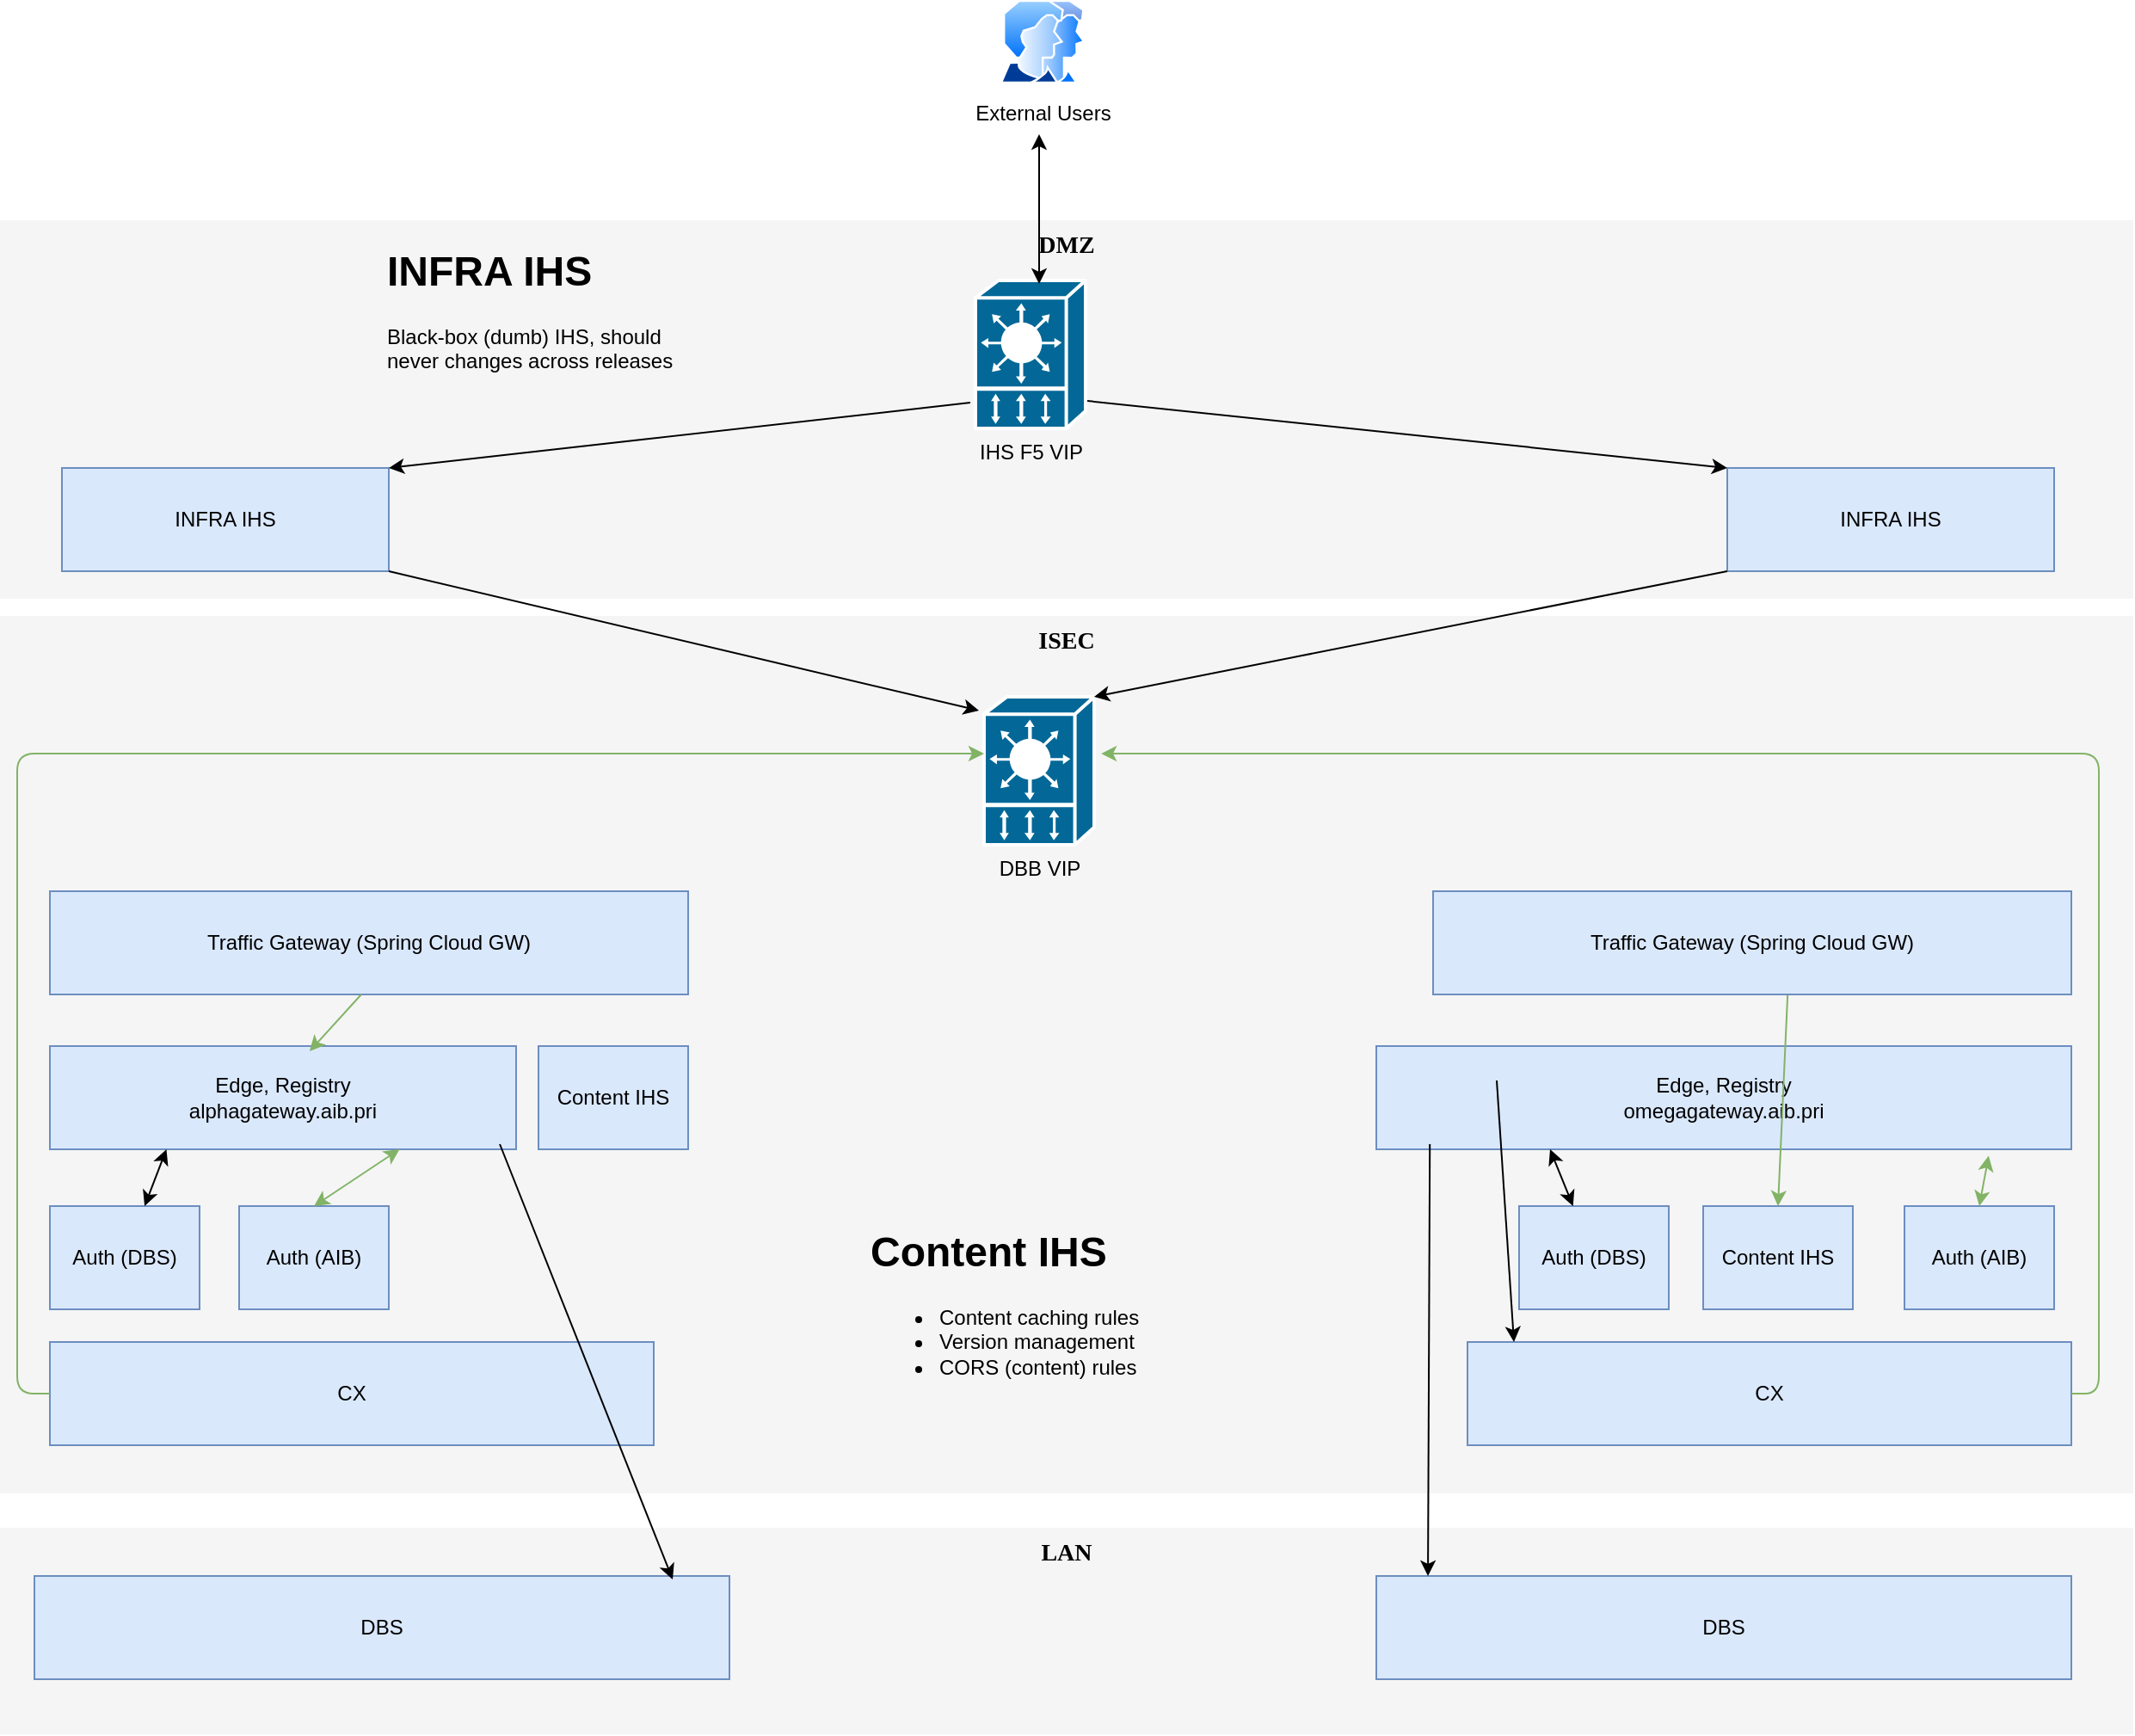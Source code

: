 <mxfile version="13.0.1" type="github"><diagram name="Page-1" id="c37626ed-c26b-45fb-9056-f9ebc6bb27b6"><mxGraphModel dx="1406" dy="698" grid="1" gridSize="10" guides="1" tooltips="1" connect="1" arrows="1" fold="1" page="1" pageScale="1" pageWidth="1100" pageHeight="850" background="#ffffff" math="0" shadow="0"><root><mxCell id="0"/><mxCell id="1" parent="0"/><mxCell id="QfznqnuBZ1IlKUxBiRQi-20" value="LAN" style="whiteSpace=wrap;html=1;rounded=0;shadow=0;comic=0;strokeWidth=1;fontFamily=Verdana;fontSize=14;fillColor=#f5f5f5;strokeColor=none;verticalAlign=top;fontStyle=1" parent="1" vertex="1"><mxGeometry x="500" y="920" width="1240" height="120" as="geometry"/></mxCell><mxCell id="1c7a67bf8fd3230f-83" value="DMZ" style="whiteSpace=wrap;html=1;rounded=0;shadow=0;comic=0;strokeWidth=1;fontFamily=Verdana;fontSize=14;fillColor=#f5f5f5;strokeColor=none;verticalAlign=top;fontStyle=1" parent="1" vertex="1"><mxGeometry x="500" y="160" width="1240" height="220" as="geometry"/></mxCell><mxCell id="QfznqnuBZ1IlKUxBiRQi-1" value="IHS F5 VIP" style="shape=mxgraph.cisco.misc.vip;html=1;dashed=0;fillColor=#036897;strokeColor=#ffffff;strokeWidth=2;verticalLabelPosition=bottom;verticalAlign=top" parent="1" vertex="1"><mxGeometry x="1067" y="195" width="64" height="86" as="geometry"/></mxCell><mxCell id="QfznqnuBZ1IlKUxBiRQi-4" value="External Users" style="aspect=fixed;perimeter=ellipsePerimeter;html=1;align=center;shadow=0;dashed=0;spacingTop=3;image;image=img/lib/active_directory/user_accounts.svg;" parent="1" vertex="1"><mxGeometry x="1081" y="32" width="50" height="48.5" as="geometry"/></mxCell><mxCell id="QfznqnuBZ1IlKUxBiRQi-6" value="INFRA IHS" style="rounded=0;whiteSpace=wrap;html=1;fillColor=#dae8fc;strokeColor=#6c8ebf;" parent="1" vertex="1"><mxGeometry x="536" y="304" width="190" height="60" as="geometry"/></mxCell><mxCell id="QfznqnuBZ1IlKUxBiRQi-7" value="INFRA IHS" style="rounded=0;whiteSpace=wrap;html=1;strokeColor=#6c8ebf;fillColor=#dae8fc;" parent="1" vertex="1"><mxGeometry x="1504" y="304" width="190" height="60" as="geometry"/></mxCell><mxCell id="QfznqnuBZ1IlKUxBiRQi-9" value="ISEC" style="whiteSpace=wrap;html=1;rounded=0;shadow=0;comic=0;strokeWidth=1;fontFamily=Verdana;fontSize=14;fillColor=#f5f5f5;strokeColor=none;verticalAlign=top;fontStyle=1" parent="1" vertex="1"><mxGeometry x="500" y="390" width="1240" height="510" as="geometry"/></mxCell><mxCell id="QfznqnuBZ1IlKUxBiRQi-11" value="Edge, Registry&lt;br&gt;alphagateway.aib.pri" style="rounded=0;whiteSpace=wrap;html=1;strokeColor=#6c8ebf;fillColor=#dae8fc;" parent="1" vertex="1"><mxGeometry x="529" y="640" width="271" height="60" as="geometry"/></mxCell><mxCell id="QfznqnuBZ1IlKUxBiRQi-12" value="Edge, Registry&lt;br&gt;omegagateway.aib.pri" style="rounded=0;whiteSpace=wrap;html=1;strokeColor=#6c8ebf;fillColor=#dae8fc;" parent="1" vertex="1"><mxGeometry x="1300" y="640" width="404" height="60" as="geometry"/></mxCell><mxCell id="QfznqnuBZ1IlKUxBiRQi-13" value="DBB VIP" style="shape=mxgraph.cisco.misc.vip;html=1;dashed=0;fillColor=#036897;strokeColor=#ffffff;strokeWidth=2;verticalLabelPosition=bottom;verticalAlign=top" parent="1" vertex="1"><mxGeometry x="1072" y="437" width="64" height="86" as="geometry"/></mxCell><mxCell id="QfznqnuBZ1IlKUxBiRQi-14" value="CX" style="rounded=0;whiteSpace=wrap;html=1;fillColor=#dae8fc;strokeColor=#6c8ebf;" parent="1" vertex="1"><mxGeometry x="529" y="812" width="351" height="60" as="geometry"/></mxCell><mxCell id="QfznqnuBZ1IlKUxBiRQi-15" value="CX" style="rounded=0;whiteSpace=wrap;html=1;fillColor=#dae8fc;strokeColor=#6c8ebf;" parent="1" vertex="1"><mxGeometry x="1353" y="812" width="351" height="60" as="geometry"/></mxCell><mxCell id="QfznqnuBZ1IlKUxBiRQi-16" value="Auth (DBS)" style="rounded=0;whiteSpace=wrap;html=1;fillColor=#dae8fc;strokeColor=#6c8ebf;" parent="1" vertex="1"><mxGeometry x="529" y="733" width="87" height="60" as="geometry"/></mxCell><mxCell id="QfznqnuBZ1IlKUxBiRQi-17" value="Auth (DBS)" style="rounded=0;whiteSpace=wrap;html=1;strokeColor=#6c8ebf;fillColor=#dae8fc;" parent="1" vertex="1"><mxGeometry x="1383" y="733" width="87" height="60" as="geometry"/></mxCell><mxCell id="6oNJGKLIgyjYE0U5j6M9-2" value="" style="endArrow=none;startArrow=classic;html=1;entryX=1.016;entryY=0.814;entryDx=0;entryDy=0;entryPerimeter=0;exitX=0;exitY=0;exitDx=0;exitDy=0;startFill=1;endFill=0;" parent="1" source="QfznqnuBZ1IlKUxBiRQi-7" target="QfznqnuBZ1IlKUxBiRQi-1" edge="1"><mxGeometry width="50" height="50" relative="1" as="geometry"><mxPoint x="1310" y="350" as="sourcePoint"/><mxPoint x="1360" y="300" as="targetPoint"/></mxGeometry></mxCell><mxCell id="6oNJGKLIgyjYE0U5j6M9-5" value="" style="endArrow=classic;startArrow=none;html=1;entryX=1;entryY=0;entryDx=0;entryDy=0;exitX=-0.047;exitY=0.826;exitDx=0;exitDy=0;exitPerimeter=0;startFill=0;" parent="1" source="QfznqnuBZ1IlKUxBiRQi-1" target="QfznqnuBZ1IlKUxBiRQi-6" edge="1"><mxGeometry width="50" height="50" relative="1" as="geometry"><mxPoint x="1120" y="480" as="sourcePoint"/><mxPoint x="1170" y="430" as="targetPoint"/></mxGeometry></mxCell><mxCell id="6oNJGKLIgyjYE0U5j6M9-6" value="" style="endArrow=none;startArrow=classic;html=1;entryX=1;entryY=1;entryDx=0;entryDy=0;exitX=-0.047;exitY=0.093;exitDx=0;exitDy=0;exitPerimeter=0;endFill=0;startFill=1;" parent="1" source="QfznqnuBZ1IlKUxBiRQi-13" target="QfznqnuBZ1IlKUxBiRQi-6" edge="1"><mxGeometry width="50" height="50" relative="1" as="geometry"><mxPoint x="1057" y="490.5" as="sourcePoint"/><mxPoint x="890" y="460" as="targetPoint"/></mxGeometry></mxCell><mxCell id="6oNJGKLIgyjYE0U5j6M9-7" value="" style="endArrow=none;startArrow=classic;html=1;entryX=0;entryY=1;entryDx=0;entryDy=0;exitX=1;exitY=0;exitDx=0;exitDy=0;exitPerimeter=0;endFill=0;startFill=1;" parent="1" source="QfznqnuBZ1IlKUxBiRQi-13" target="QfznqnuBZ1IlKUxBiRQi-7" edge="1"><mxGeometry width="50" height="50" relative="1" as="geometry"><mxPoint x="1139.992" y="496.999" as="sourcePoint"/><mxPoint x="1300" y="450" as="targetPoint"/></mxGeometry></mxCell><mxCell id="6oNJGKLIgyjYE0U5j6M9-11" value="" style="endArrow=classic;startArrow=classic;html=1;entryX=0.25;entryY=1;entryDx=0;entryDy=0;" parent="1" source="QfznqnuBZ1IlKUxBiRQi-16" target="QfznqnuBZ1IlKUxBiRQi-11" edge="1"><mxGeometry width="50" height="50" relative="1" as="geometry"><mxPoint x="760" y="688" as="sourcePoint"/><mxPoint x="810" y="638" as="targetPoint"/></mxGeometry></mxCell><mxCell id="6oNJGKLIgyjYE0U5j6M9-23" value="" style="endArrow=classic;startArrow=classic;html=1;entryX=0.25;entryY=1;entryDx=0;entryDy=0;" parent="1" source="QfznqnuBZ1IlKUxBiRQi-17" target="QfznqnuBZ1IlKUxBiRQi-12" edge="1"><mxGeometry width="50" height="50" relative="1" as="geometry"><mxPoint x="1170" y="728" as="sourcePoint"/><mxPoint x="1220" y="678" as="targetPoint"/></mxGeometry></mxCell><mxCell id="6oNJGKLIgyjYE0U5j6M9-28" value="Auth (AIB)" style="rounded=0;whiteSpace=wrap;html=1;fillColor=#dae8fc;strokeColor=#6c8ebf;" parent="1" vertex="1"><mxGeometry x="1607" y="733" width="87" height="60" as="geometry"/></mxCell><mxCell id="6oNJGKLIgyjYE0U5j6M9-29" value="Auth (AIB)" style="rounded=0;whiteSpace=wrap;html=1;fillColor=#dae8fc;strokeColor=#6c8ebf;" parent="1" vertex="1"><mxGeometry x="639" y="733" width="87" height="60" as="geometry"/></mxCell><mxCell id="RRaRMntgKjidEFnBLUo5-1" value="DBS" style="rounded=0;whiteSpace=wrap;html=1;fillColor=#dae8fc;strokeColor=#6c8ebf;" parent="1" vertex="1"><mxGeometry x="520" y="948" width="404" height="60" as="geometry"/></mxCell><mxCell id="RRaRMntgKjidEFnBLUo5-2" value="DBS" style="rounded=0;whiteSpace=wrap;html=1;fillColor=#dae8fc;strokeColor=#6c8ebf;" parent="1" vertex="1"><mxGeometry x="1300" y="948" width="404" height="60" as="geometry"/></mxCell><mxCell id="RRaRMntgKjidEFnBLUo5-5" value="" style="endArrow=classic;startArrow=none;html=1;startFill=0;exitX=0.965;exitY=0.95;exitDx=0;exitDy=0;exitPerimeter=0;" parent="1" source="QfznqnuBZ1IlKUxBiRQi-11" edge="1"><mxGeometry width="50" height="50" relative="1" as="geometry"><mxPoint x="1020" y="638" as="sourcePoint"/><mxPoint x="891" y="950" as="targetPoint"/></mxGeometry></mxCell><mxCell id="RRaRMntgKjidEFnBLUo5-9" value="" style="endArrow=classic;startArrow=classic;html=1;" parent="1" edge="1"><mxGeometry width="50" height="50" relative="1" as="geometry"><mxPoint x="1104" y="197" as="sourcePoint"/><mxPoint x="1104" y="110" as="targetPoint"/></mxGeometry></mxCell><mxCell id="EP9Ph4Vk5-Rlfjb0yMCm-3" value="" style="endArrow=classic;startArrow=classic;html=1;entryX=0.75;entryY=1;entryDx=0;entryDy=0;exitX=0.5;exitY=0;exitDx=0;exitDy=0;fillColor=#d5e8d4;strokeColor=#82b366;" parent="1" source="6oNJGKLIgyjYE0U5j6M9-29" target="QfznqnuBZ1IlKUxBiRQi-11" edge="1"><mxGeometry width="50" height="50" relative="1" as="geometry"><mxPoint x="820" y="670" as="sourcePoint"/><mxPoint x="810" y="740" as="targetPoint"/></mxGeometry></mxCell><mxCell id="EP9Ph4Vk5-Rlfjb0yMCm-6" value="Content IHS" style="rounded=0;whiteSpace=wrap;html=1;fillColor=#dae8fc;strokeColor=#6c8ebf;" parent="1" vertex="1"><mxGeometry x="813" y="640" width="87" height="60" as="geometry"/></mxCell><mxCell id="EP9Ph4Vk5-Rlfjb0yMCm-10" value="Content IHS" style="rounded=0;whiteSpace=wrap;html=1;fillColor=#dae8fc;strokeColor=#6c8ebf;" parent="1" vertex="1"><mxGeometry x="1490" y="733" width="87" height="60" as="geometry"/></mxCell><mxCell id="EP9Ph4Vk5-Rlfjb0yMCm-16" value="" style="endArrow=classic;startArrow=classic;html=1;exitX=0.5;exitY=0;exitDx=0;exitDy=0;fillColor=#d5e8d4;strokeColor=#82b366;" parent="1" source="EP9Ph4Vk5-Rlfjb0yMCm-10" edge="1"><mxGeometry width="50" height="50" relative="1" as="geometry"><mxPoint x="1510" y="630" as="sourcePoint"/><mxPoint x="1540" y="590" as="targetPoint"/></mxGeometry></mxCell><mxCell id="EP9Ph4Vk5-Rlfjb0yMCm-17" value="" style="endArrow=classic;startArrow=classic;html=1;entryX=0.881;entryY=1.063;entryDx=0;entryDy=0;entryPerimeter=0;exitX=0.5;exitY=0;exitDx=0;exitDy=0;fillColor=#d5e8d4;strokeColor=#82b366;" parent="1" source="6oNJGKLIgyjYE0U5j6M9-28" target="QfznqnuBZ1IlKUxBiRQi-12" edge="1"><mxGeometry width="50" height="50" relative="1" as="geometry"><mxPoint x="1630" y="770" as="sourcePoint"/><mxPoint x="1680" y="720" as="targetPoint"/></mxGeometry></mxCell><mxCell id="EP9Ph4Vk5-Rlfjb0yMCm-18" value="&lt;h1&gt;INFRA IHS&lt;/h1&gt;&lt;p&gt;Black-box (dumb) IHS, should never changes across releases&lt;/p&gt;" style="text;html=1;strokeColor=none;fillColor=none;spacing=5;spacingTop=-20;whiteSpace=wrap;overflow=hidden;rounded=0;" parent="1" vertex="1"><mxGeometry x="720" y="170" width="190" height="120" as="geometry"/></mxCell><mxCell id="EP9Ph4Vk5-Rlfjb0yMCm-22" value="&lt;h1&gt;Content IHS&lt;/h1&gt;&lt;p&gt;&lt;/p&gt;&lt;ul&gt;&lt;li&gt;Content caching rules&lt;/li&gt;&lt;li&gt;Version management&lt;/li&gt;&lt;li&gt;CORS (content) rules&lt;/li&gt;&lt;/ul&gt;&lt;p&gt;&lt;/p&gt;&lt;p&gt;&lt;br&gt;&lt;/p&gt;" style="text;html=1;strokeColor=none;fillColor=none;spacing=5;spacingTop=-20;whiteSpace=wrap;overflow=hidden;rounded=0;" parent="1" vertex="1"><mxGeometry x="1001" y="740" width="190" height="120" as="geometry"/></mxCell><mxCell id="EP9Ph4Vk5-Rlfjb0yMCm-23" value="" style="endArrow=classic;html=1;exitX=0;exitY=0.5;exitDx=0;exitDy=0;edgeStyle=elbowEdgeStyle;fillColor=#d5e8d4;strokeColor=#82b366;" parent="1" source="QfznqnuBZ1IlKUxBiRQi-14" edge="1"><mxGeometry width="50" height="50" relative="1" as="geometry"><mxPoint x="510" y="780" as="sourcePoint"/><mxPoint x="1072" y="470" as="targetPoint"/><Array as="points"><mxPoint x="510" y="640"/></Array></mxGeometry></mxCell><mxCell id="EP9Ph4Vk5-Rlfjb0yMCm-24" value="" style="endArrow=classic;html=1;exitX=1;exitY=0.5;exitDx=0;exitDy=0;edgeStyle=elbowEdgeStyle;entryX=1.063;entryY=0.384;entryDx=0;entryDy=0;entryPerimeter=0;fillColor=#d5e8d4;strokeColor=#82b366;" parent="1" source="QfznqnuBZ1IlKUxBiRQi-15" target="QfznqnuBZ1IlKUxBiRQi-13" edge="1"><mxGeometry width="50" height="50" relative="1" as="geometry"><mxPoint x="1720" y="850" as="sourcePoint"/><mxPoint x="1810" y="740" as="targetPoint"/><Array as="points"><mxPoint x="1720" y="490"/></Array></mxGeometry></mxCell><mxCell id="EP9Ph4Vk5-Rlfjb0yMCm-25" value="" style="endArrow=classic;startArrow=none;html=1;startFill=0;" parent="1" edge="1"><mxGeometry width="50" height="50" relative="1" as="geometry"><mxPoint x="1370" y="660" as="sourcePoint"/><mxPoint x="1380" y="811.98" as="targetPoint"/></mxGeometry></mxCell><mxCell id="EP9Ph4Vk5-Rlfjb0yMCm-26" value="" style="endArrow=classic;startArrow=none;html=1;startFill=0;exitX=0.077;exitY=0.95;exitDx=0;exitDy=0;exitPerimeter=0;" parent="1" edge="1" source="QfznqnuBZ1IlKUxBiRQi-12"><mxGeometry width="50" height="50" relative="1" as="geometry"><mxPoint x="1330" y="670" as="sourcePoint"/><mxPoint x="1330.02" y="948" as="targetPoint"/></mxGeometry></mxCell><mxCell id="wRUYfPCryLNPpYMVrnq4-1" value="Traffic Gateway (Spring Cloud GW)" style="rounded=0;whiteSpace=wrap;html=1;fillColor=#dae8fc;strokeColor=#6c8ebf;" vertex="1" parent="1"><mxGeometry x="529" y="550" width="371" height="60" as="geometry"/></mxCell><mxCell id="wRUYfPCryLNPpYMVrnq4-2" value="" style="endArrow=classic;html=1;exitX=0.557;exitY=0.05;exitDx=0;exitDy=0;exitPerimeter=0;entryX=0.557;entryY=0.05;entryDx=0;entryDy=0;entryPerimeter=0;fillColor=#d5e8d4;strokeColor=#82b366;" edge="1" parent="1" target="QfznqnuBZ1IlKUxBiRQi-11"><mxGeometry width="50" height="50" relative="1" as="geometry"><mxPoint x="710" y="610" as="sourcePoint"/><mxPoint x="660" y="660" as="targetPoint"/></mxGeometry></mxCell><mxCell id="wRUYfPCryLNPpYMVrnq4-3" value="Traffic Gateway (Spring Cloud GW)" style="rounded=0;whiteSpace=wrap;html=1;fillColor=#dae8fc;strokeColor=#6c8ebf;" vertex="1" parent="1"><mxGeometry x="1333" y="550" width="371" height="60" as="geometry"/></mxCell></root></mxGraphModel></diagram></mxfile>